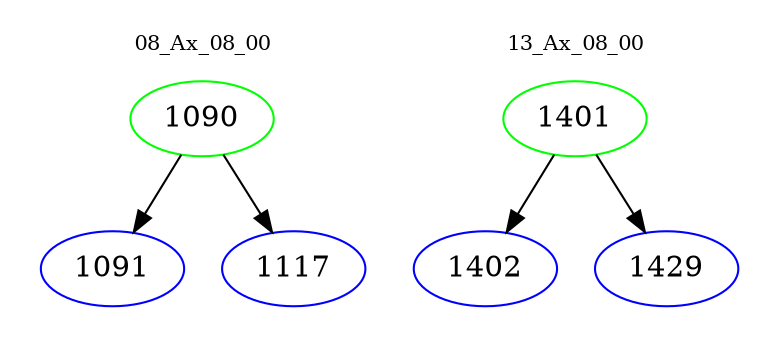 digraph{
subgraph cluster_0 {
color = white
label = "08_Ax_08_00";
fontsize=10;
T0_1090 [label="1090", color="green"]
T0_1090 -> T0_1091 [color="black"]
T0_1091 [label="1091", color="blue"]
T0_1090 -> T0_1117 [color="black"]
T0_1117 [label="1117", color="blue"]
}
subgraph cluster_1 {
color = white
label = "13_Ax_08_00";
fontsize=10;
T1_1401 [label="1401", color="green"]
T1_1401 -> T1_1402 [color="black"]
T1_1402 [label="1402", color="blue"]
T1_1401 -> T1_1429 [color="black"]
T1_1429 [label="1429", color="blue"]
}
}
